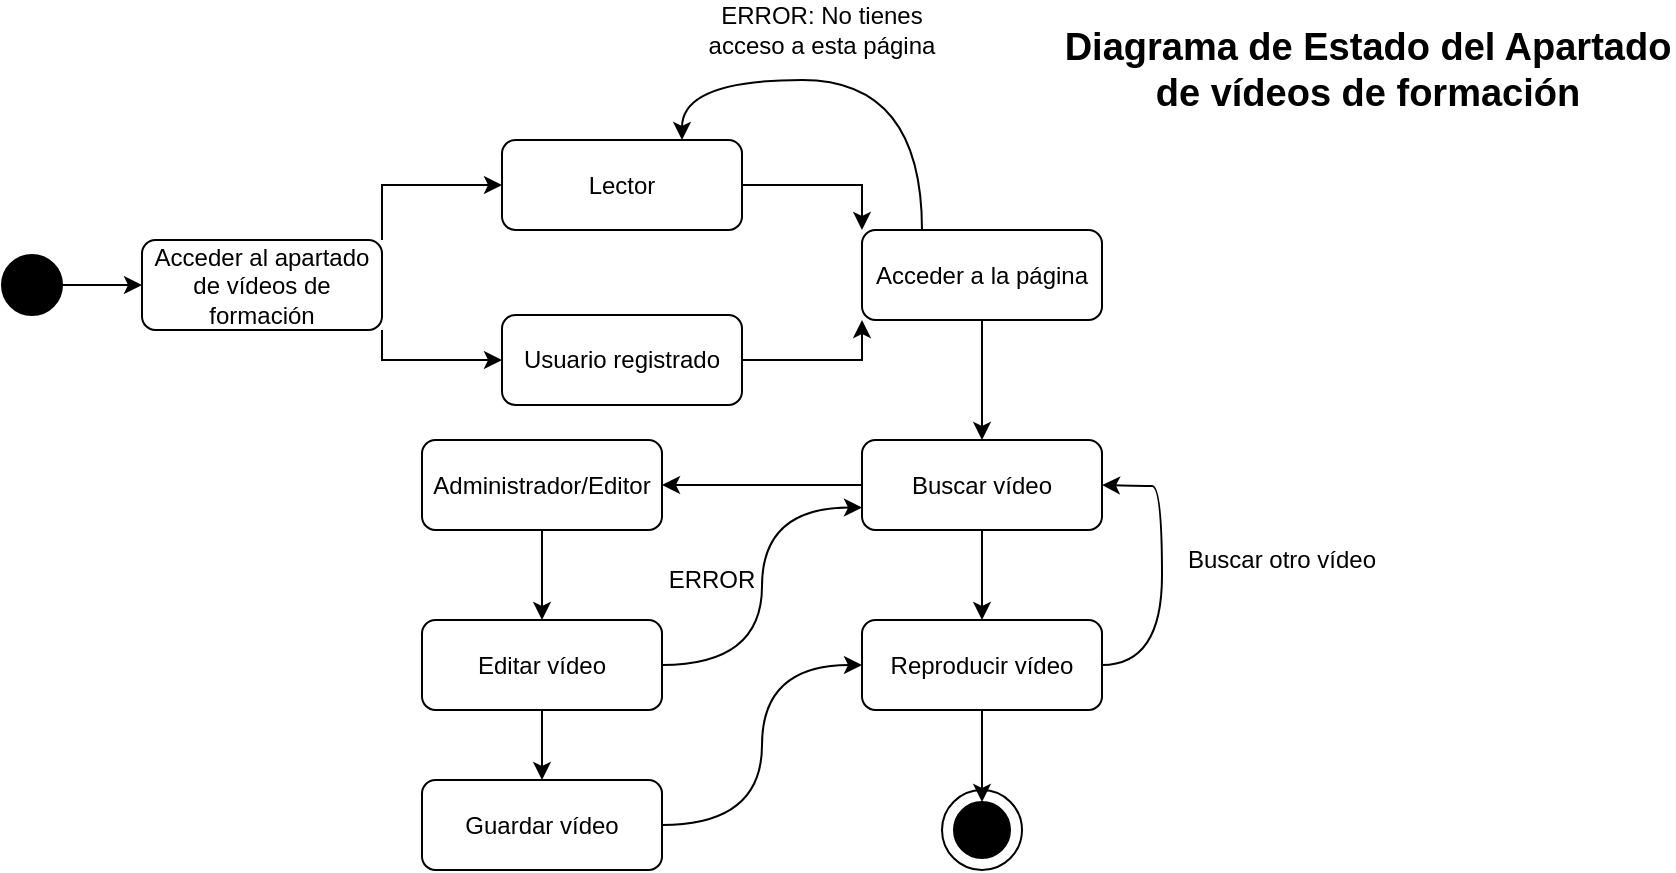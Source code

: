 <mxfile version="17.4.2" type="device"><diagram id="C5RBs43oDa-KdzZeNtuy" name="Page-1"><mxGraphModel dx="1422" dy="865" grid="1" gridSize="10" guides="1" tooltips="1" connect="1" arrows="1" fold="1" page="1" pageScale="1" pageWidth="827" pageHeight="1169" math="0" shadow="0"><root><mxCell id="WIyWlLk6GJQsqaUBKTNV-0"/><mxCell id="WIyWlLk6GJQsqaUBKTNV-1" parent="WIyWlLk6GJQsqaUBKTNV-0"/><mxCell id="-VtHPJIOixpo62dosaSw-2" value="" style="group" vertex="1" connectable="0" parent="WIyWlLk6GJQsqaUBKTNV-1"><mxGeometry x="500" y="405" width="40" height="40" as="geometry"/></mxCell><mxCell id="-VtHPJIOixpo62dosaSw-0" value="" style="ellipse;whiteSpace=wrap;html=1;aspect=fixed;" vertex="1" parent="-VtHPJIOixpo62dosaSw-2"><mxGeometry width="40" height="40" as="geometry"/></mxCell><mxCell id="-VtHPJIOixpo62dosaSw-1" value="" style="ellipse;whiteSpace=wrap;html=1;aspect=fixed;fillColor=#000000;" vertex="1" parent="-VtHPJIOixpo62dosaSw-2"><mxGeometry x="6" y="6" width="28" height="28" as="geometry"/></mxCell><mxCell id="-VtHPJIOixpo62dosaSw-9" style="edgeStyle=orthogonalEdgeStyle;rounded=0;orthogonalLoop=1;jettySize=auto;html=1;entryX=0;entryY=0.5;entryDx=0;entryDy=0;" edge="1" parent="WIyWlLk6GJQsqaUBKTNV-1" source="-VtHPJIOixpo62dosaSw-7" target="-VtHPJIOixpo62dosaSw-8"><mxGeometry relative="1" as="geometry"/></mxCell><mxCell id="-VtHPJIOixpo62dosaSw-7" value="" style="ellipse;whiteSpace=wrap;html=1;aspect=fixed;fillColor=#000000;" vertex="1" parent="WIyWlLk6GJQsqaUBKTNV-1"><mxGeometry x="30" y="137.5" width="30" height="30" as="geometry"/></mxCell><mxCell id="-VtHPJIOixpo62dosaSw-13" style="edgeStyle=orthogonalEdgeStyle;rounded=0;orthogonalLoop=1;jettySize=auto;html=1;exitX=1;exitY=0;exitDx=0;exitDy=0;entryX=0;entryY=0.5;entryDx=0;entryDy=0;" edge="1" parent="WIyWlLk6GJQsqaUBKTNV-1" source="-VtHPJIOixpo62dosaSw-8" target="-VtHPJIOixpo62dosaSw-11"><mxGeometry relative="1" as="geometry"/></mxCell><mxCell id="-VtHPJIOixpo62dosaSw-14" style="edgeStyle=orthogonalEdgeStyle;rounded=0;orthogonalLoop=1;jettySize=auto;html=1;exitX=1;exitY=1;exitDx=0;exitDy=0;entryX=0;entryY=0.5;entryDx=0;entryDy=0;" edge="1" parent="WIyWlLk6GJQsqaUBKTNV-1" source="-VtHPJIOixpo62dosaSw-8" target="-VtHPJIOixpo62dosaSw-12"><mxGeometry relative="1" as="geometry"><Array as="points"><mxPoint x="220" y="190"/></Array></mxGeometry></mxCell><mxCell id="-VtHPJIOixpo62dosaSw-8" value="Acceder al apartado de vídeos de formación" style="rounded=1;whiteSpace=wrap;html=1;fontSize=12;glass=0;strokeWidth=1;shadow=0;" vertex="1" parent="WIyWlLk6GJQsqaUBKTNV-1"><mxGeometry x="100" y="130" width="120" height="45" as="geometry"/></mxCell><mxCell id="-VtHPJIOixpo62dosaSw-29" style="edgeStyle=orthogonalEdgeStyle;curved=1;rounded=0;orthogonalLoop=1;jettySize=auto;html=1;entryX=0.5;entryY=0;entryDx=0;entryDy=0;" edge="1" parent="WIyWlLk6GJQsqaUBKTNV-1" source="-VtHPJIOixpo62dosaSw-10" target="-VtHPJIOixpo62dosaSw-28"><mxGeometry relative="1" as="geometry"/></mxCell><mxCell id="-VtHPJIOixpo62dosaSw-10" value="Administrador/Editor" style="rounded=1;whiteSpace=wrap;html=1;fontSize=12;glass=0;strokeWidth=1;shadow=0;" vertex="1" parent="WIyWlLk6GJQsqaUBKTNV-1"><mxGeometry x="240" y="230" width="120" height="45" as="geometry"/></mxCell><mxCell id="-VtHPJIOixpo62dosaSw-17" style="edgeStyle=orthogonalEdgeStyle;rounded=0;orthogonalLoop=1;jettySize=auto;html=1;entryX=0;entryY=0;entryDx=0;entryDy=0;" edge="1" parent="WIyWlLk6GJQsqaUBKTNV-1" source="-VtHPJIOixpo62dosaSw-11" target="-VtHPJIOixpo62dosaSw-16"><mxGeometry relative="1" as="geometry"/></mxCell><mxCell id="-VtHPJIOixpo62dosaSw-11" value="Lector" style="rounded=1;whiteSpace=wrap;html=1;fontSize=12;glass=0;strokeWidth=1;shadow=0;" vertex="1" parent="WIyWlLk6GJQsqaUBKTNV-1"><mxGeometry x="280" y="80" width="120" height="45" as="geometry"/></mxCell><mxCell id="-VtHPJIOixpo62dosaSw-18" style="edgeStyle=orthogonalEdgeStyle;rounded=0;orthogonalLoop=1;jettySize=auto;html=1;entryX=0;entryY=1;entryDx=0;entryDy=0;" edge="1" parent="WIyWlLk6GJQsqaUBKTNV-1" source="-VtHPJIOixpo62dosaSw-12" target="-VtHPJIOixpo62dosaSw-16"><mxGeometry relative="1" as="geometry"/></mxCell><mxCell id="-VtHPJIOixpo62dosaSw-12" value="Usuario registrado" style="rounded=1;whiteSpace=wrap;html=1;fontSize=12;glass=0;strokeWidth=1;shadow=0;" vertex="1" parent="WIyWlLk6GJQsqaUBKTNV-1"><mxGeometry x="280" y="167.5" width="120" height="45" as="geometry"/></mxCell><mxCell id="-VtHPJIOixpo62dosaSw-22" style="edgeStyle=orthogonalEdgeStyle;curved=1;rounded=0;orthogonalLoop=1;jettySize=auto;html=1;entryX=0.5;entryY=0;entryDx=0;entryDy=0;" edge="1" parent="WIyWlLk6GJQsqaUBKTNV-1" source="-VtHPJIOixpo62dosaSw-16" target="-VtHPJIOixpo62dosaSw-21"><mxGeometry relative="1" as="geometry"/></mxCell><mxCell id="-VtHPJIOixpo62dosaSw-16" value="Acceder a la página" style="rounded=1;whiteSpace=wrap;html=1;fontSize=12;glass=0;strokeWidth=1;shadow=0;" vertex="1" parent="WIyWlLk6GJQsqaUBKTNV-1"><mxGeometry x="460" y="125" width="120" height="45" as="geometry"/></mxCell><mxCell id="-VtHPJIOixpo62dosaSw-19" value="" style="endArrow=classic;html=1;rounded=0;exitX=0.25;exitY=0;exitDx=0;exitDy=0;edgeStyle=orthogonalEdgeStyle;curved=1;entryX=0.75;entryY=0;entryDx=0;entryDy=0;" edge="1" parent="WIyWlLk6GJQsqaUBKTNV-1" source="-VtHPJIOixpo62dosaSw-16" target="-VtHPJIOixpo62dosaSw-11"><mxGeometry width="50" height="50" relative="1" as="geometry"><mxPoint x="530" y="310" as="sourcePoint"/><mxPoint x="490" y="50" as="targetPoint"/><Array as="points"><mxPoint x="490" y="50"/><mxPoint x="370" y="50"/></Array></mxGeometry></mxCell><mxCell id="-VtHPJIOixpo62dosaSw-20" value="ERROR: No tienes acceso a esta página" style="text;html=1;strokeColor=none;fillColor=none;align=center;verticalAlign=middle;whiteSpace=wrap;rounded=0;" vertex="1" parent="WIyWlLk6GJQsqaUBKTNV-1"><mxGeometry x="380" y="10" width="120" height="30" as="geometry"/></mxCell><mxCell id="-VtHPJIOixpo62dosaSw-24" style="edgeStyle=orthogonalEdgeStyle;curved=1;rounded=0;orthogonalLoop=1;jettySize=auto;html=1;" edge="1" parent="WIyWlLk6GJQsqaUBKTNV-1" source="-VtHPJIOixpo62dosaSw-21" target="-VtHPJIOixpo62dosaSw-23"><mxGeometry relative="1" as="geometry"/></mxCell><mxCell id="-VtHPJIOixpo62dosaSw-27" style="edgeStyle=orthogonalEdgeStyle;curved=1;rounded=0;orthogonalLoop=1;jettySize=auto;html=1;entryX=1;entryY=0.5;entryDx=0;entryDy=0;" edge="1" parent="WIyWlLk6GJQsqaUBKTNV-1" source="-VtHPJIOixpo62dosaSw-21" target="-VtHPJIOixpo62dosaSw-10"><mxGeometry relative="1" as="geometry"/></mxCell><mxCell id="-VtHPJIOixpo62dosaSw-21" value="Buscar vídeo" style="rounded=1;whiteSpace=wrap;html=1;fontSize=12;glass=0;strokeWidth=1;shadow=0;" vertex="1" parent="WIyWlLk6GJQsqaUBKTNV-1"><mxGeometry x="460" y="230" width="120" height="45" as="geometry"/></mxCell><mxCell id="-VtHPJIOixpo62dosaSw-36" style="edgeStyle=orthogonalEdgeStyle;curved=1;rounded=0;orthogonalLoop=1;jettySize=auto;html=1;entryX=0.5;entryY=0;entryDx=0;entryDy=0;" edge="1" parent="WIyWlLk6GJQsqaUBKTNV-1" source="-VtHPJIOixpo62dosaSw-23" target="-VtHPJIOixpo62dosaSw-1"><mxGeometry relative="1" as="geometry"/></mxCell><mxCell id="-VtHPJIOixpo62dosaSw-23" value="Reproducir vídeo" style="rounded=1;whiteSpace=wrap;html=1;fontSize=12;glass=0;strokeWidth=1;shadow=0;" vertex="1" parent="WIyWlLk6GJQsqaUBKTNV-1"><mxGeometry x="460" y="320" width="120" height="45" as="geometry"/></mxCell><mxCell id="-VtHPJIOixpo62dosaSw-25" value="" style="endArrow=classic;html=1;rounded=0;exitX=1;exitY=0.5;exitDx=0;exitDy=0;edgeStyle=orthogonalEdgeStyle;curved=1;entryX=1;entryY=0.5;entryDx=0;entryDy=0;" edge="1" parent="WIyWlLk6GJQsqaUBKTNV-1" source="-VtHPJIOixpo62dosaSw-23" target="-VtHPJIOixpo62dosaSw-21"><mxGeometry width="50" height="50" relative="1" as="geometry"><mxPoint x="720" y="535" as="sourcePoint"/><mxPoint x="600" y="490" as="targetPoint"/><Array as="points"><mxPoint x="610" y="343"/><mxPoint x="610" y="253"/><mxPoint x="600" y="253"/></Array></mxGeometry></mxCell><mxCell id="-VtHPJIOixpo62dosaSw-26" value="Buscar otro vídeo" style="text;html=1;strokeColor=none;fillColor=none;align=center;verticalAlign=middle;whiteSpace=wrap;rounded=0;" vertex="1" parent="WIyWlLk6GJQsqaUBKTNV-1"><mxGeometry x="610" y="275" width="120" height="30" as="geometry"/></mxCell><mxCell id="-VtHPJIOixpo62dosaSw-34" style="edgeStyle=orthogonalEdgeStyle;curved=1;rounded=0;orthogonalLoop=1;jettySize=auto;html=1;entryX=0.5;entryY=0;entryDx=0;entryDy=0;" edge="1" parent="WIyWlLk6GJQsqaUBKTNV-1" source="-VtHPJIOixpo62dosaSw-28" target="-VtHPJIOixpo62dosaSw-33"><mxGeometry relative="1" as="geometry"/></mxCell><mxCell id="-VtHPJIOixpo62dosaSw-28" value="Editar vídeo" style="rounded=1;whiteSpace=wrap;html=1;fontSize=12;glass=0;strokeWidth=1;shadow=0;" vertex="1" parent="WIyWlLk6GJQsqaUBKTNV-1"><mxGeometry x="240" y="320" width="120" height="45" as="geometry"/></mxCell><mxCell id="-VtHPJIOixpo62dosaSw-30" value="" style="endArrow=classic;html=1;rounded=0;exitX=1;exitY=0.5;exitDx=0;exitDy=0;edgeStyle=orthogonalEdgeStyle;curved=1;entryX=0;entryY=0.75;entryDx=0;entryDy=0;" edge="1" parent="WIyWlLk6GJQsqaUBKTNV-1" source="-VtHPJIOixpo62dosaSw-28" target="-VtHPJIOixpo62dosaSw-21"><mxGeometry width="50" height="50" relative="1" as="geometry"><mxPoint x="130" y="365" as="sourcePoint"/><mxPoint x="470" y="270" as="targetPoint"/><Array as="points"><mxPoint x="410" y="343"/><mxPoint x="410" y="264"/></Array></mxGeometry></mxCell><mxCell id="-VtHPJIOixpo62dosaSw-31" value="ERROR" style="text;html=1;strokeColor=none;fillColor=none;align=center;verticalAlign=middle;whiteSpace=wrap;rounded=0;" vertex="1" parent="WIyWlLk6GJQsqaUBKTNV-1"><mxGeometry x="340" y="295" width="90" height="10" as="geometry"/></mxCell><mxCell id="-VtHPJIOixpo62dosaSw-35" style="edgeStyle=orthogonalEdgeStyle;curved=1;rounded=0;orthogonalLoop=1;jettySize=auto;html=1;entryX=0;entryY=0.5;entryDx=0;entryDy=0;" edge="1" parent="WIyWlLk6GJQsqaUBKTNV-1" source="-VtHPJIOixpo62dosaSw-33" target="-VtHPJIOixpo62dosaSw-23"><mxGeometry relative="1" as="geometry"/></mxCell><mxCell id="-VtHPJIOixpo62dosaSw-33" value="Guardar vídeo" style="rounded=1;whiteSpace=wrap;html=1;fontSize=12;glass=0;strokeWidth=1;shadow=0;" vertex="1" parent="WIyWlLk6GJQsqaUBKTNV-1"><mxGeometry x="240" y="400" width="120" height="45" as="geometry"/></mxCell><mxCell id="-VtHPJIOixpo62dosaSw-37" value="&lt;b&gt;&lt;font style=&quot;font-size: 19px&quot;&gt;Diagrama de Estado del Apartado de vídeos de formación&lt;/font&gt;&lt;/b&gt;" style="text;html=1;strokeColor=none;fillColor=none;align=center;verticalAlign=middle;whiteSpace=wrap;rounded=0;" vertex="1" parent="WIyWlLk6GJQsqaUBKTNV-1"><mxGeometry x="560" y="30" width="306" height="30" as="geometry"/></mxCell></root></mxGraphModel></diagram></mxfile>